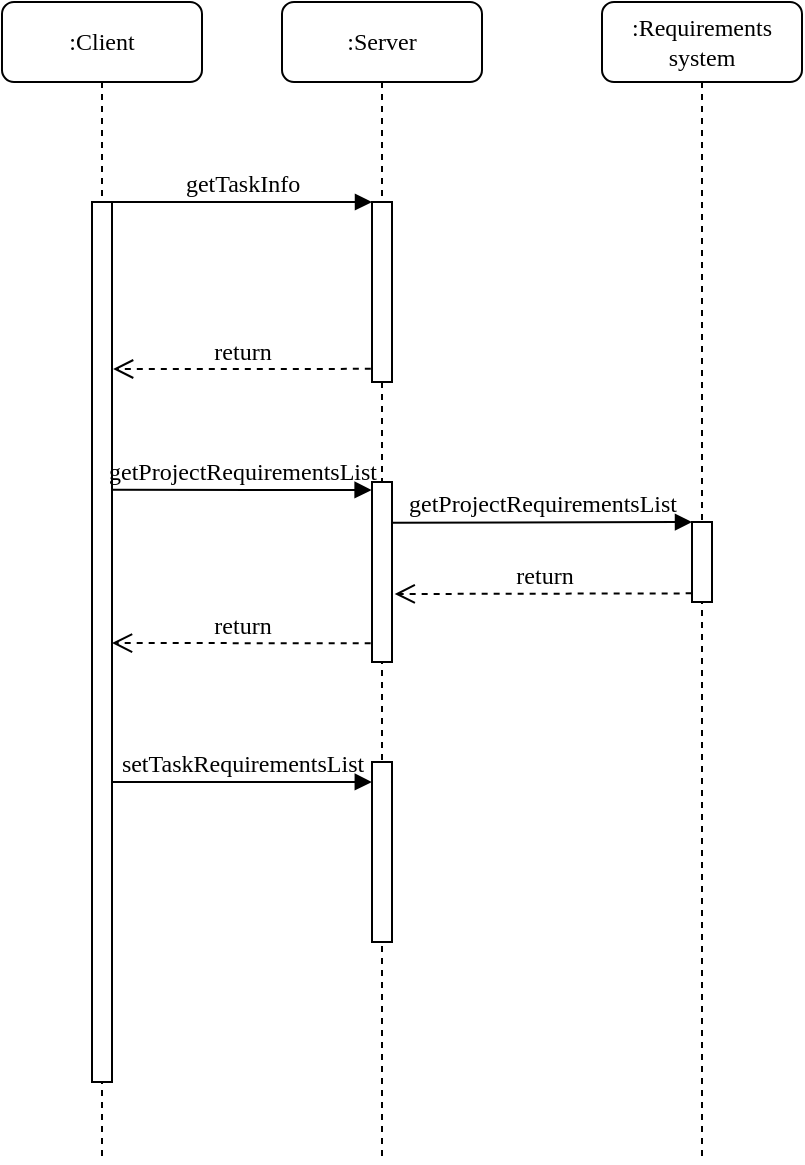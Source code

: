 <mxfile version="13.7.9" type="device"><diagram name="Page-1" id="13e1069c-82ec-6db2-03f1-153e76fe0fe0"><mxGraphModel dx="1038" dy="616" grid="1" gridSize="10" guides="1" tooltips="1" connect="1" arrows="1" fold="1" page="1" pageScale="1" pageWidth="1100" pageHeight="850" background="#ffffff" math="0" shadow="0"><root><mxCell id="0"/><mxCell id="1" parent="0"/><mxCell id="7baba1c4bc27f4b0-2" value=":Server" style="shape=umlLifeline;perimeter=lifelinePerimeter;whiteSpace=wrap;html=1;container=1;collapsible=0;recursiveResize=0;outlineConnect=0;rounded=1;shadow=0;comic=0;labelBackgroundColor=none;strokeWidth=1;fontFamily=Verdana;fontSize=12;align=center;" parent="1" vertex="1"><mxGeometry x="240" y="80" width="100" height="580" as="geometry"/></mxCell><mxCell id="7baba1c4bc27f4b0-10" value="" style="html=1;points=[];perimeter=orthogonalPerimeter;rounded=0;shadow=0;comic=0;labelBackgroundColor=none;strokeWidth=1;fontFamily=Verdana;fontSize=12;align=center;" parent="7baba1c4bc27f4b0-2" vertex="1"><mxGeometry x="45" y="100" width="10" height="90" as="geometry"/></mxCell><mxCell id="e7o5nGX_lEKVPMd0TANl-4" value="" style="html=1;points=[];perimeter=orthogonalPerimeter;rounded=0;shadow=0;comic=0;labelBackgroundColor=none;strokeWidth=1;fontFamily=Verdana;fontSize=12;align=center;" vertex="1" parent="7baba1c4bc27f4b0-2"><mxGeometry x="45" y="240" width="10" height="90" as="geometry"/></mxCell><mxCell id="e7o5nGX_lEKVPMd0TANl-7" value="" style="html=1;points=[];perimeter=orthogonalPerimeter;rounded=0;shadow=0;comic=0;labelBackgroundColor=none;strokeWidth=1;fontFamily=Verdana;fontSize=12;align=center;" vertex="1" parent="7baba1c4bc27f4b0-2"><mxGeometry x="45" y="380" width="10" height="90" as="geometry"/></mxCell><mxCell id="7baba1c4bc27f4b0-3" value=":Requirements system" style="shape=umlLifeline;perimeter=lifelinePerimeter;whiteSpace=wrap;html=1;container=1;collapsible=0;recursiveResize=0;outlineConnect=0;rounded=1;shadow=0;comic=0;labelBackgroundColor=none;strokeWidth=1;fontFamily=Verdana;fontSize=12;align=center;" parent="1" vertex="1"><mxGeometry x="400" y="80" width="100" height="580" as="geometry"/></mxCell><mxCell id="7baba1c4bc27f4b0-13" value="" style="html=1;points=[];perimeter=orthogonalPerimeter;rounded=0;shadow=0;comic=0;labelBackgroundColor=none;strokeWidth=1;fontFamily=Verdana;fontSize=12;align=center;" parent="7baba1c4bc27f4b0-3" vertex="1"><mxGeometry x="45" y="260" width="10" height="40" as="geometry"/></mxCell><mxCell id="7baba1c4bc27f4b0-8" value=":Client" style="shape=umlLifeline;perimeter=lifelinePerimeter;whiteSpace=wrap;html=1;container=1;collapsible=0;recursiveResize=0;outlineConnect=0;rounded=1;shadow=0;comic=0;labelBackgroundColor=none;strokeWidth=1;fontFamily=Verdana;fontSize=12;align=center;" parent="1" vertex="1"><mxGeometry x="100" y="80" width="100" height="580" as="geometry"/></mxCell><mxCell id="7baba1c4bc27f4b0-9" value="" style="html=1;points=[];perimeter=orthogonalPerimeter;rounded=0;shadow=0;comic=0;labelBackgroundColor=none;strokeWidth=1;fontFamily=Verdana;fontSize=12;align=center;" parent="7baba1c4bc27f4b0-8" vertex="1"><mxGeometry x="45" y="100" width="10" height="440" as="geometry"/></mxCell><mxCell id="7baba1c4bc27f4b0-11" value="getTaskInfo" style="html=1;verticalAlign=bottom;endArrow=block;entryX=0;entryY=0;labelBackgroundColor=none;fontFamily=Verdana;fontSize=12;edgeStyle=elbowEdgeStyle;elbow=vertical;" parent="1" source="7baba1c4bc27f4b0-9" target="7baba1c4bc27f4b0-10" edge="1"><mxGeometry relative="1" as="geometry"><mxPoint x="220" y="190" as="sourcePoint"/></mxGeometry></mxCell><mxCell id="7baba1c4bc27f4b0-14" value="getProjectRequirementsList" style="html=1;verticalAlign=bottom;endArrow=block;entryX=0;entryY=0;labelBackgroundColor=none;fontFamily=Verdana;fontSize=12;edgeStyle=elbowEdgeStyle;elbow=vertical;exitX=1.024;exitY=0.226;exitDx=0;exitDy=0;exitPerimeter=0;" parent="1" source="e7o5nGX_lEKVPMd0TANl-4" target="7baba1c4bc27f4b0-13" edge="1"><mxGeometry relative="1" as="geometry"><mxPoint x="300" y="340" as="sourcePoint"/></mxGeometry></mxCell><mxCell id="e7o5nGX_lEKVPMd0TANl-2" value="return" style="html=1;verticalAlign=bottom;endArrow=open;dashed=1;endSize=8;labelBackgroundColor=none;fontFamily=Verdana;fontSize=12;edgeStyle=elbowEdgeStyle;elbow=vertical;exitX=-0.017;exitY=0.892;exitDx=0;exitDy=0;exitPerimeter=0;entryX=1.135;entryY=0.621;entryDx=0;entryDy=0;entryPerimeter=0;" edge="1" parent="1" source="7baba1c4bc27f4b0-13" target="e7o5nGX_lEKVPMd0TANl-4"><mxGeometry relative="1" as="geometry"><mxPoint x="300" y="376" as="targetPoint"/><Array as="points"/><mxPoint x="445" y="236" as="sourcePoint"/></mxGeometry></mxCell><mxCell id="e7o5nGX_lEKVPMd0TANl-3" value="return" style="html=1;verticalAlign=bottom;endArrow=open;dashed=1;endSize=8;labelBackgroundColor=none;fontFamily=Verdana;fontSize=12;edgeStyle=elbowEdgeStyle;elbow=vertical;exitX=-0.059;exitY=0.927;exitDx=0;exitDy=0;exitPerimeter=0;entryX=1.055;entryY=0.189;entryDx=0;entryDy=0;entryPerimeter=0;" edge="1" parent="1" source="7baba1c4bc27f4b0-10" target="7baba1c4bc27f4b0-9"><mxGeometry relative="1" as="geometry"><mxPoint x="160" y="263" as="targetPoint"/><Array as="points"/><mxPoint x="299.67" y="250" as="sourcePoint"/></mxGeometry></mxCell><mxCell id="e7o5nGX_lEKVPMd0TANl-5" value="getProjectRequirementsList" style="html=1;verticalAlign=bottom;endArrow=block;labelBackgroundColor=none;fontFamily=Verdana;fontSize=12;edgeStyle=elbowEdgeStyle;elbow=vertical;exitX=1.011;exitY=0.327;exitDx=0;exitDy=0;exitPerimeter=0;entryX=-0.02;entryY=0.048;entryDx=0;entryDy=0;entryPerimeter=0;" edge="1" parent="1" source="7baba1c4bc27f4b0-9" target="e7o5nGX_lEKVPMd0TANl-4"><mxGeometry relative="1" as="geometry"><mxPoint x="160" y="300" as="sourcePoint"/><mxPoint x="280" y="324" as="targetPoint"/></mxGeometry></mxCell><mxCell id="e7o5nGX_lEKVPMd0TANl-6" value="return" style="html=1;verticalAlign=bottom;endArrow=open;dashed=1;endSize=8;labelBackgroundColor=none;fontFamily=Verdana;fontSize=12;edgeStyle=elbowEdgeStyle;elbow=vertical;exitX=-0.065;exitY=0.896;exitDx=0;exitDy=0;exitPerimeter=0;" edge="1" parent="1" source="e7o5nGX_lEKVPMd0TANl-4" target="7baba1c4bc27f4b0-9"><mxGeometry relative="1" as="geometry"><mxPoint x="170" y="400" as="targetPoint"/><Array as="points"/><mxPoint x="278.86" y="400.29" as="sourcePoint"/></mxGeometry></mxCell><mxCell id="e7o5nGX_lEKVPMd0TANl-8" value="setTaskRequirementsList" style="html=1;verticalAlign=bottom;endArrow=block;labelBackgroundColor=none;fontFamily=Verdana;fontSize=12;edgeStyle=elbowEdgeStyle;elbow=vertical;exitX=1.031;exitY=0.659;exitDx=0;exitDy=0;exitPerimeter=0;entryX=-0.01;entryY=0.11;entryDx=0;entryDy=0;entryPerimeter=0;" edge="1" parent="1" source="7baba1c4bc27f4b0-9" target="e7o5nGX_lEKVPMd0TANl-7"><mxGeometry relative="1" as="geometry"><mxPoint x="160" y="470" as="sourcePoint"/><mxPoint x="280" y="470" as="targetPoint"/><Array as="points"><mxPoint x="240" y="470"/></Array></mxGeometry></mxCell></root></mxGraphModel></diagram></mxfile>